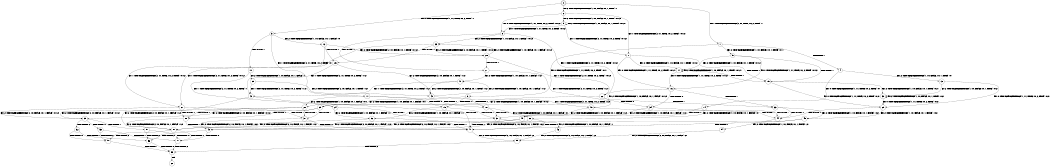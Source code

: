 digraph BCG {
size = "7, 10.5";
center = TRUE;
node [shape = circle];
0 [peripheries = 2];
0 -> 1 [label = "EX !1 !ATOMIC_EXCH_BRANCH (2, +1, TRUE, +0, 2, TRUE) !::"];
0 -> 2 [label = "EX !2 !ATOMIC_EXCH_BRANCH (1, +0, FALSE, +0, 1, TRUE) !::"];
0 -> 3 [label = "EX !0 !ATOMIC_EXCH_BRANCH (1, +1, TRUE, +0, 2, TRUE) !::"];
1 -> 4 [label = "TERMINATE !1"];
1 -> 5 [label = "EX !2 !ATOMIC_EXCH_BRANCH (1, +0, FALSE, +0, 1, TRUE) !:0:1:"];
1 -> 6 [label = "EX !0 !ATOMIC_EXCH_BRANCH (1, +1, TRUE, +0, 2, TRUE) !:0:1:"];
2 -> 7 [label = "EX !1 !ATOMIC_EXCH_BRANCH (2, +1, TRUE, +0, 2, TRUE) !:0:1:2:"];
2 -> 8 [label = "EX !0 !ATOMIC_EXCH_BRANCH (1, +1, TRUE, +0, 2, TRUE) !:0:1:2:"];
2 -> 9 [label = "EX !2 !ATOMIC_EXCH_BRANCH (1, +0, FALSE, +0, 1, TRUE) !:0:1:2:"];
3 -> 10 [label = "TERMINATE !0"];
3 -> 11 [label = "EX !1 !ATOMIC_EXCH_BRANCH (2, +1, TRUE, +0, 2, TRUE) !:0:"];
3 -> 12 [label = "EX !2 !ATOMIC_EXCH_BRANCH (1, +0, FALSE, +0, 1, FALSE) !:0:"];
4 -> 13 [label = "EX !2 !ATOMIC_EXCH_BRANCH (1, +0, FALSE, +0, 1, TRUE) !:0:"];
4 -> 14 [label = "EX !0 !ATOMIC_EXCH_BRANCH (1, +1, TRUE, +0, 2, TRUE) !:0:"];
5 -> 15 [label = "TERMINATE !1"];
5 -> 16 [label = "EX !0 !ATOMIC_EXCH_BRANCH (1, +1, TRUE, +0, 2, TRUE) !:0:1:2:"];
5 -> 17 [label = "EX !2 !ATOMIC_EXCH_BRANCH (1, +0, FALSE, +0, 1, TRUE) !:0:1:2:"];
6 -> 18 [label = "TERMINATE !1"];
6 -> 19 [label = "TERMINATE !0"];
6 -> 20 [label = "EX !2 !ATOMIC_EXCH_BRANCH (1, +0, FALSE, +0, 1, FALSE) !:0:1:"];
7 -> 15 [label = "TERMINATE !1"];
7 -> 16 [label = "EX !0 !ATOMIC_EXCH_BRANCH (1, +1, TRUE, +0, 2, TRUE) !:0:1:2:"];
7 -> 17 [label = "EX !2 !ATOMIC_EXCH_BRANCH (1, +0, FALSE, +0, 1, TRUE) !:0:1:2:"];
8 -> 21 [label = "TERMINATE !0"];
8 -> 22 [label = "EX !1 !ATOMIC_EXCH_BRANCH (2, +1, TRUE, +0, 2, TRUE) !:0:1:2:"];
8 -> 23 [label = "EX !2 !ATOMIC_EXCH_BRANCH (1, +0, FALSE, +0, 1, FALSE) !:0:1:2:"];
9 -> 7 [label = "EX !1 !ATOMIC_EXCH_BRANCH (2, +1, TRUE, +0, 2, TRUE) !:0:1:2:"];
9 -> 8 [label = "EX !0 !ATOMIC_EXCH_BRANCH (1, +1, TRUE, +0, 2, TRUE) !:0:1:2:"];
9 -> 9 [label = "EX !2 !ATOMIC_EXCH_BRANCH (1, +0, FALSE, +0, 1, TRUE) !:0:1:2:"];
10 -> 24 [label = "EX !1 !ATOMIC_EXCH_BRANCH (2, +1, TRUE, +0, 2, TRUE) !::"];
10 -> 25 [label = "EX !2 !ATOMIC_EXCH_BRANCH (1, +0, FALSE, +0, 1, FALSE) !::"];
11 -> 18 [label = "TERMINATE !1"];
11 -> 19 [label = "TERMINATE !0"];
11 -> 20 [label = "EX !2 !ATOMIC_EXCH_BRANCH (1, +0, FALSE, +0, 1, FALSE) !:0:1:"];
12 -> 26 [label = "TERMINATE !0"];
12 -> 27 [label = "EX !1 !ATOMIC_EXCH_BRANCH (2, +1, TRUE, +0, 2, TRUE) !:0:1:2:"];
12 -> 28 [label = "EX !2 !ATOMIC_EXCH_BRANCH (2, +0, FALSE, +0, 1, TRUE) !:0:1:2:"];
13 -> 29 [label = "EX !0 !ATOMIC_EXCH_BRANCH (1, +1, TRUE, +0, 2, TRUE) !:0:2:"];
13 -> 30 [label = "EX !2 !ATOMIC_EXCH_BRANCH (1, +0, FALSE, +0, 1, TRUE) !:0:2:"];
14 -> 31 [label = "TERMINATE !0"];
14 -> 32 [label = "EX !2 !ATOMIC_EXCH_BRANCH (1, +0, FALSE, +0, 1, FALSE) !:0:"];
15 -> 29 [label = "EX !0 !ATOMIC_EXCH_BRANCH (1, +1, TRUE, +0, 2, TRUE) !:0:2:"];
15 -> 30 [label = "EX !2 !ATOMIC_EXCH_BRANCH (1, +0, FALSE, +0, 1, TRUE) !:0:2:"];
16 -> 33 [label = "TERMINATE !1"];
16 -> 34 [label = "TERMINATE !0"];
16 -> 35 [label = "EX !2 !ATOMIC_EXCH_BRANCH (1, +0, FALSE, +0, 1, FALSE) !:0:1:2:"];
17 -> 15 [label = "TERMINATE !1"];
17 -> 16 [label = "EX !0 !ATOMIC_EXCH_BRANCH (1, +1, TRUE, +0, 2, TRUE) !:0:1:2:"];
17 -> 17 [label = "EX !2 !ATOMIC_EXCH_BRANCH (1, +0, FALSE, +0, 1, TRUE) !:0:1:2:"];
18 -> 31 [label = "TERMINATE !0"];
18 -> 32 [label = "EX !2 !ATOMIC_EXCH_BRANCH (1, +0, FALSE, +0, 1, FALSE) !:0:"];
19 -> 31 [label = "TERMINATE !1"];
19 -> 36 [label = "EX !2 !ATOMIC_EXCH_BRANCH (1, +0, FALSE, +0, 1, FALSE) !:1:"];
20 -> 37 [label = "TERMINATE !1"];
20 -> 38 [label = "TERMINATE !0"];
20 -> 39 [label = "EX !2 !ATOMIC_EXCH_BRANCH (2, +0, FALSE, +0, 1, FALSE) !:0:1:2:"];
21 -> 40 [label = "EX !1 !ATOMIC_EXCH_BRANCH (2, +1, TRUE, +0, 2, TRUE) !:1:2:"];
21 -> 41 [label = "EX !2 !ATOMIC_EXCH_BRANCH (1, +0, FALSE, +0, 1, FALSE) !:1:2:"];
22 -> 33 [label = "TERMINATE !1"];
22 -> 34 [label = "TERMINATE !0"];
22 -> 35 [label = "EX !2 !ATOMIC_EXCH_BRANCH (1, +0, FALSE, +0, 1, FALSE) !:0:1:2:"];
23 -> 26 [label = "TERMINATE !0"];
23 -> 27 [label = "EX !1 !ATOMIC_EXCH_BRANCH (2, +1, TRUE, +0, 2, TRUE) !:0:1:2:"];
23 -> 28 [label = "EX !2 !ATOMIC_EXCH_BRANCH (2, +0, FALSE, +0, 1, TRUE) !:0:1:2:"];
24 -> 31 [label = "TERMINATE !1"];
24 -> 36 [label = "EX !2 !ATOMIC_EXCH_BRANCH (1, +0, FALSE, +0, 1, FALSE) !:1:"];
25 -> 42 [label = "EX !1 !ATOMIC_EXCH_BRANCH (2, +1, TRUE, +0, 2, TRUE) !:1:2:"];
25 -> 43 [label = "EX !2 !ATOMIC_EXCH_BRANCH (2, +0, FALSE, +0, 1, TRUE) !:1:2:"];
26 -> 42 [label = "EX !1 !ATOMIC_EXCH_BRANCH (2, +1, TRUE, +0, 2, TRUE) !:1:2:"];
26 -> 43 [label = "EX !2 !ATOMIC_EXCH_BRANCH (2, +0, FALSE, +0, 1, TRUE) !:1:2:"];
27 -> 37 [label = "TERMINATE !1"];
27 -> 38 [label = "TERMINATE !0"];
27 -> 39 [label = "EX !2 !ATOMIC_EXCH_BRANCH (2, +0, FALSE, +0, 1, FALSE) !:0:1:2:"];
28 -> 21 [label = "TERMINATE !0"];
28 -> 22 [label = "EX !1 !ATOMIC_EXCH_BRANCH (2, +1, TRUE, +0, 2, TRUE) !:0:1:2:"];
28 -> 23 [label = "EX !2 !ATOMIC_EXCH_BRANCH (1, +0, FALSE, +0, 1, FALSE) !:0:1:2:"];
29 -> 44 [label = "TERMINATE !0"];
29 -> 45 [label = "EX !2 !ATOMIC_EXCH_BRANCH (1, +0, FALSE, +0, 1, FALSE) !:0:2:"];
30 -> 29 [label = "EX !0 !ATOMIC_EXCH_BRANCH (1, +1, TRUE, +0, 2, TRUE) !:0:2:"];
30 -> 30 [label = "EX !2 !ATOMIC_EXCH_BRANCH (1, +0, FALSE, +0, 1, TRUE) !:0:2:"];
31 -> 46 [label = "EX !2 !ATOMIC_EXCH_BRANCH (1, +0, FALSE, +0, 1, FALSE) !::"];
32 -> 47 [label = "TERMINATE !0"];
32 -> 48 [label = "EX !2 !ATOMIC_EXCH_BRANCH (2, +0, FALSE, +0, 1, FALSE) !:0:2:"];
33 -> 44 [label = "TERMINATE !0"];
33 -> 45 [label = "EX !2 !ATOMIC_EXCH_BRANCH (1, +0, FALSE, +0, 1, FALSE) !:0:2:"];
34 -> 44 [label = "TERMINATE !1"];
34 -> 49 [label = "EX !2 !ATOMIC_EXCH_BRANCH (1, +0, FALSE, +0, 1, FALSE) !:1:2:"];
35 -> 37 [label = "TERMINATE !1"];
35 -> 38 [label = "TERMINATE !0"];
35 -> 39 [label = "EX !2 !ATOMIC_EXCH_BRANCH (2, +0, FALSE, +0, 1, FALSE) !:0:1:2:"];
36 -> 47 [label = "TERMINATE !1"];
36 -> 50 [label = "EX !2 !ATOMIC_EXCH_BRANCH (2, +0, FALSE, +0, 1, FALSE) !:1:2:"];
37 -> 47 [label = "TERMINATE !0"];
37 -> 48 [label = "EX !2 !ATOMIC_EXCH_BRANCH (2, +0, FALSE, +0, 1, FALSE) !:0:2:"];
38 -> 47 [label = "TERMINATE !1"];
38 -> 50 [label = "EX !2 !ATOMIC_EXCH_BRANCH (2, +0, FALSE, +0, 1, FALSE) !:1:2:"];
39 -> 51 [label = "TERMINATE !1"];
39 -> 52 [label = "TERMINATE !2"];
39 -> 53 [label = "TERMINATE !0"];
40 -> 44 [label = "TERMINATE !1"];
40 -> 49 [label = "EX !2 !ATOMIC_EXCH_BRANCH (1, +0, FALSE, +0, 1, FALSE) !:1:2:"];
41 -> 42 [label = "EX !1 !ATOMIC_EXCH_BRANCH (2, +1, TRUE, +0, 2, TRUE) !:1:2:"];
41 -> 43 [label = "EX !2 !ATOMIC_EXCH_BRANCH (2, +0, FALSE, +0, 1, TRUE) !:1:2:"];
42 -> 47 [label = "TERMINATE !1"];
42 -> 50 [label = "EX !2 !ATOMIC_EXCH_BRANCH (2, +0, FALSE, +0, 1, FALSE) !:1:2:"];
43 -> 40 [label = "EX !1 !ATOMIC_EXCH_BRANCH (2, +1, TRUE, +0, 2, TRUE) !:1:2:"];
43 -> 41 [label = "EX !2 !ATOMIC_EXCH_BRANCH (1, +0, FALSE, +0, 1, FALSE) !:1:2:"];
44 -> 54 [label = "EX !2 !ATOMIC_EXCH_BRANCH (1, +0, FALSE, +0, 1, FALSE) !:2:"];
45 -> 47 [label = "TERMINATE !0"];
45 -> 48 [label = "EX !2 !ATOMIC_EXCH_BRANCH (2, +0, FALSE, +0, 1, FALSE) !:0:2:"];
46 -> 55 [label = "EX !2 !ATOMIC_EXCH_BRANCH (2, +0, FALSE, +0, 1, FALSE) !:2:"];
47 -> 55 [label = "EX !2 !ATOMIC_EXCH_BRANCH (2, +0, FALSE, +0, 1, FALSE) !:2:"];
48 -> 56 [label = "TERMINATE !2"];
48 -> 57 [label = "TERMINATE !0"];
49 -> 47 [label = "TERMINATE !1"];
49 -> 50 [label = "EX !2 !ATOMIC_EXCH_BRANCH (2, +0, FALSE, +0, 1, FALSE) !:1:2:"];
50 -> 57 [label = "TERMINATE !1"];
50 -> 58 [label = "TERMINATE !2"];
51 -> 56 [label = "TERMINATE !2"];
51 -> 57 [label = "TERMINATE !0"];
52 -> 56 [label = "TERMINATE !1"];
52 -> 58 [label = "TERMINATE !0"];
53 -> 57 [label = "TERMINATE !1"];
53 -> 58 [label = "TERMINATE !2"];
54 -> 55 [label = "EX !2 !ATOMIC_EXCH_BRANCH (2, +0, FALSE, +0, 1, FALSE) !:2:"];
55 -> 59 [label = "TERMINATE !2"];
56 -> 59 [label = "TERMINATE !0"];
57 -> 59 [label = "TERMINATE !2"];
58 -> 59 [label = "TERMINATE !1"];
59 -> 60 [label = "exit"];
}
